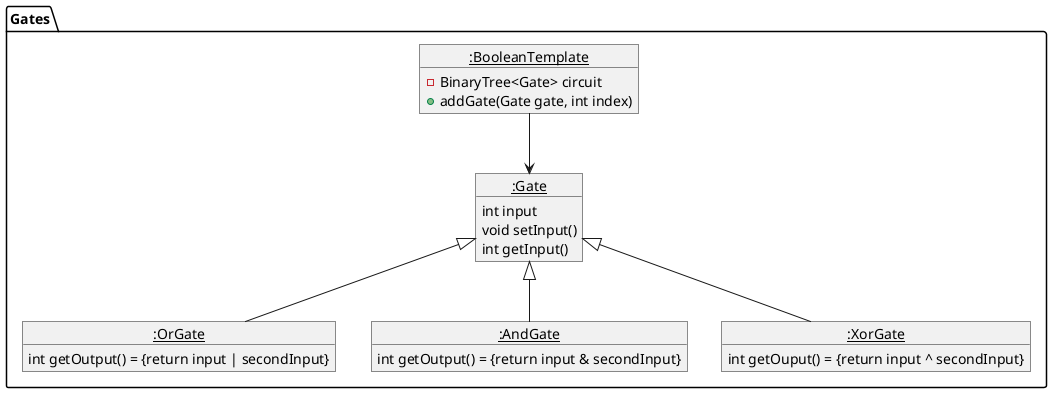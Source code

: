 @startuml
package Gates {
    object "__:BooleanTemplate__" as State1
    object "__:OrGate__" as State2
    object "__:AndGate__" as State3
    object “__:XorGate__" as State4
    object “__:Gate__" as State5

}
object State1 {
    - BinaryTree<Gate> circuit
    + addGate(Gate gate, int index)
}
object State2 {
    int getOutput() = {return input | secondInput}
}
object State3 {
   int getOutput() = {return input & secondInput}
}
object State4 {
   int getOuput() = {return input ^ secondInput}
}

object State5 {
   int input
   void setInput()
   int getInput()
}

State1 --> State5
State5 <|-- State3
State5 <|-- State4
State5 <|-- State2
@enduml
